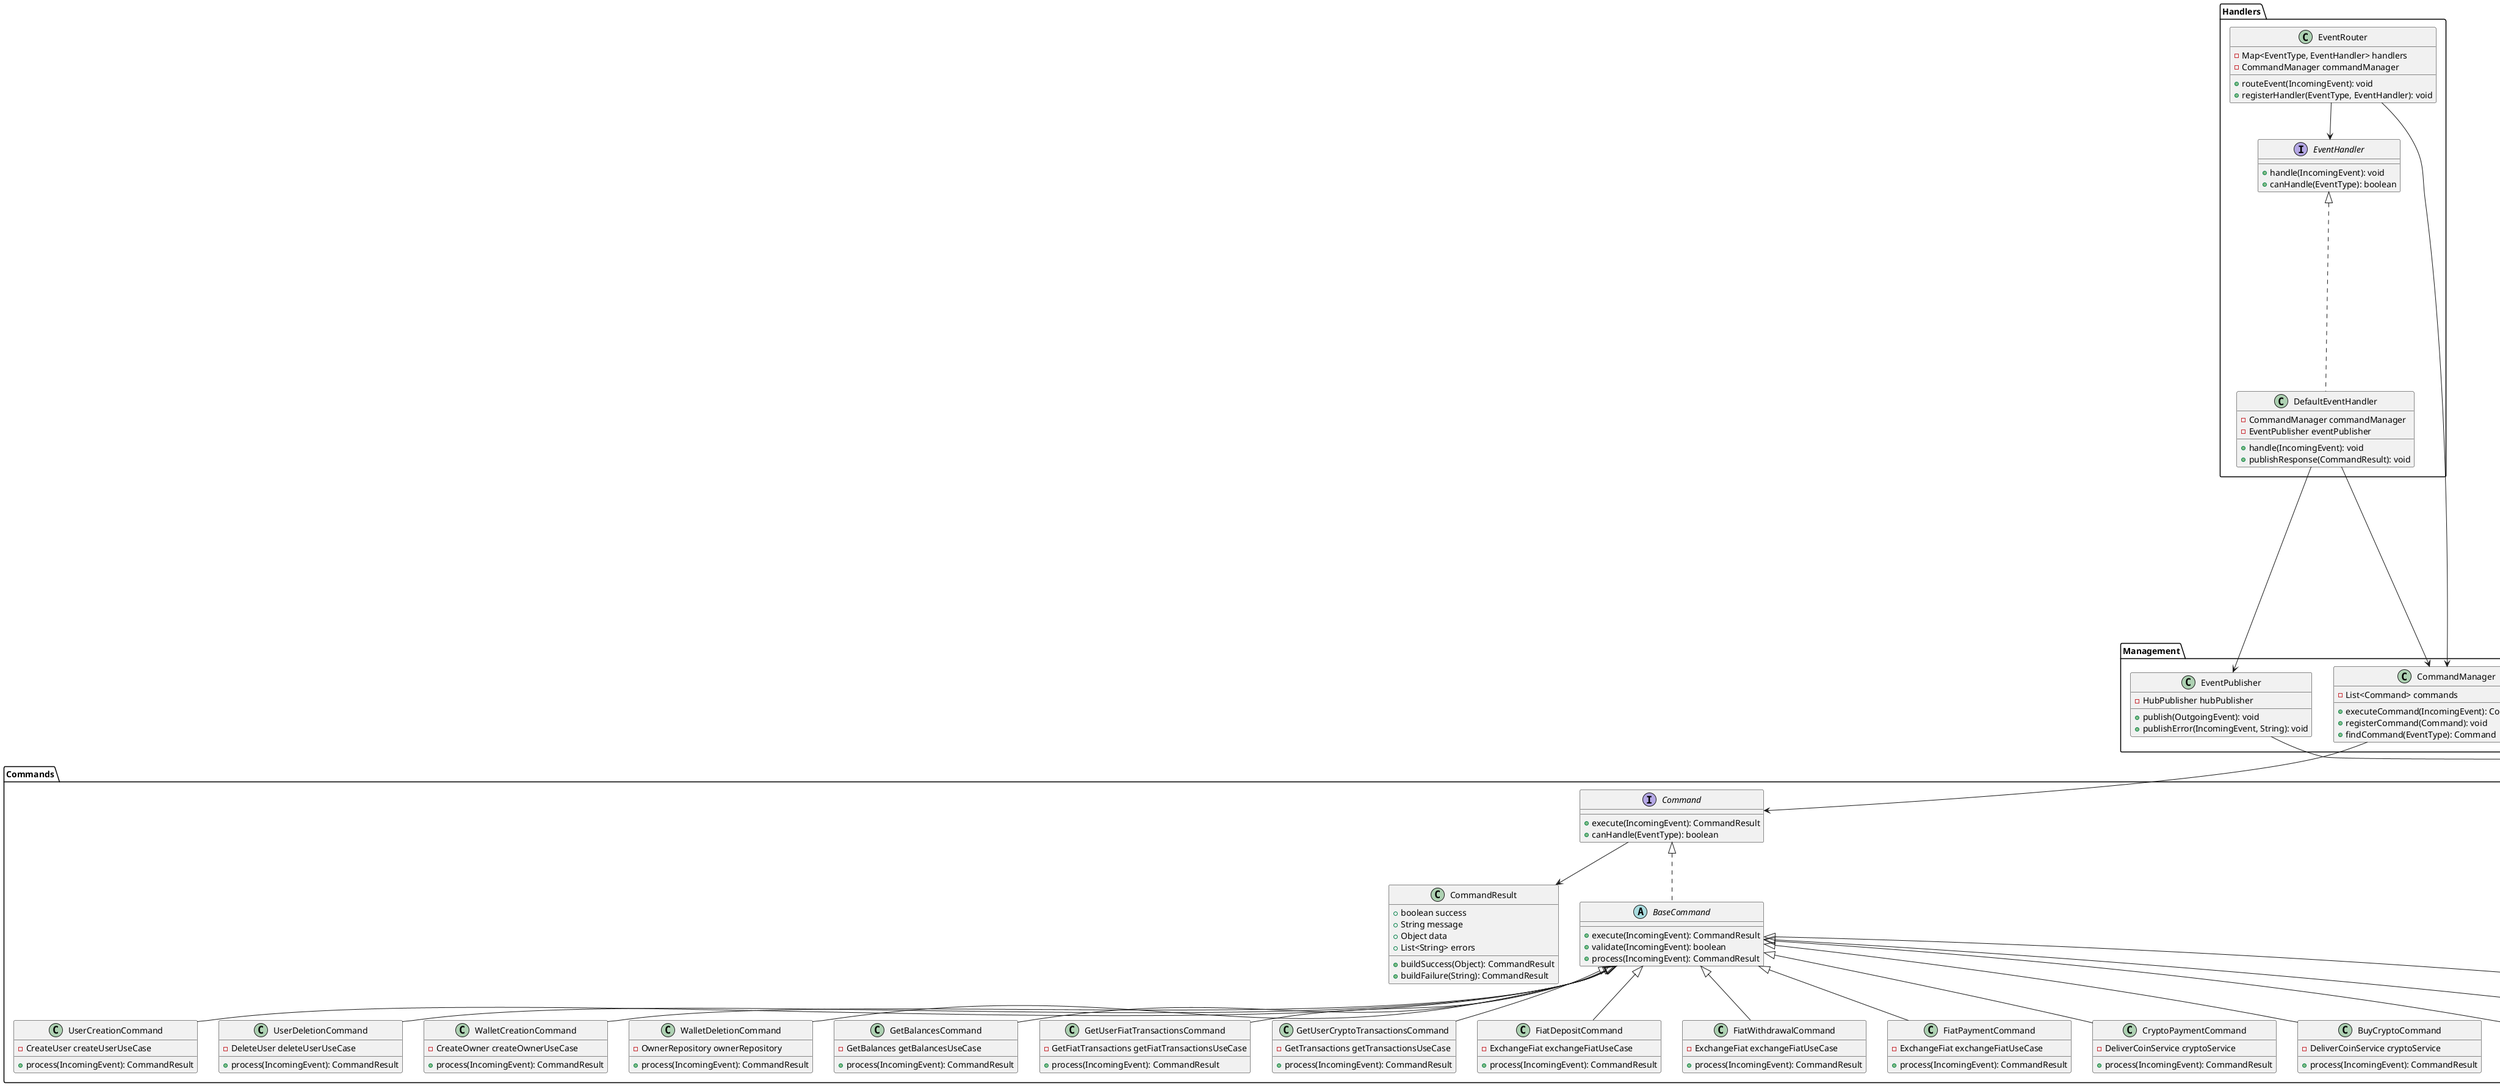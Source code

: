 @startuml Event-Driven Architecture Class Diagram

!define RECTANGLE class

package "Events" {
    abstract class Event {
        +String topic
        +Map<String, Object> data
        +Instant timestamp
    }
    
    class IncomingEvent {
        +String source
        +String correlationId
    }
    
    class OutgoingEvent {
        +String destination
        +EventStatus status
        +String errorMessage
    }
    
    enum EventType {
        USER_CREATION_REQUEST("user.creation.request")
        USER_DELETION_REQUEST("user.deletion.request")
        WALLET_CREATION_REQUEST("wallet.creation.request")
        WALLET_DELETION_REQUEST("wallet.deletion.request")
        GET_BALANCES_REQUEST("get.balances.request")
        GET_USER_FIAT_TRANSACTIONS_REQUEST("get.user.fiat.transactions.request")
        GET_USER_CRYPTO_TRANSACTIONS_REQUEST("get.user.crypto.transactions.request")
        FIAT_DEPOSIT_REQUEST("fiat.deposit.request")
        FIAT_WITHDRAWAL_REQUEST("fiat.withdrawal.request")
        FIAT_PAYMENT_REQUEST("fiat.payment.request")
        CRYPTO_PAYMENT_REQUEST("crypto.payment.request")
        BUY_CRYPTO_REQUEST("buy.crypto.request")
        SELL_CRYPTO_REQUEST("sell.crypto.request")
        GET_ALL_FIAT_TRANSACTIONS_REQUEST("get.all.fiat.transactions.request")
        GET_ALL_CRYPTO_TRANSACTIONS_REQUEST("get.all.crypto.transactions.request")
        
        USER_CREATION_RESPONSE("user.creation.response")
        USER_DELETION_RESPONSE("user.deletion.response")
        WALLET_CREATION_RESPONSE("wallet.creation.response")
        WALLET_DELETION_RESPONSE("wallet.deletion.response")
        GET_BALANCES_RESPONSE("get.balances.response")
        GET_USER_FIAT_TRANSACTIONS_RESPONSE("get.user.fiat.transactions.response")
        GET_USER_CRYPTO_TRANSACTIONS_RESPONSE("get.user.crypto.transactions.response")
        FIAT_DEPOSIT_RESPONSE("fiat.deposit.response")
        FIAT_WITHDRAWAL_RESPONSE("fiat.withdrawal.response")
        FIAT_PAYMENT_RESPONSE("fiat.payment.response")
        CRYPTO_PAYMENT_RESPONSE("crypto.payment.response")
        BUY_CRYPTO_RESPONSE("buy.crypto.response")
        SELL_CRYPTO_RESPONSE("sell.crypto.response")
        GET_ALL_FIAT_TRANSACTIONS_RESPONSE("get.all.fiat.transactions.response")
        GET_ALL_CRYPTO_TRANSACTIONS_RESPONSE("get.all.crypto.transactions.response")
        ERROR_RESPONSE("error.response")
    }
    
    enum EventStatus {
        SUCCESS
        FAILURE
        PENDING
    }
}

package "Commands" {
    interface Command {
        +execute(IncomingEvent): CommandResult
        +canHandle(EventType): boolean
    }
    
    class CommandResult {
        +boolean success
        +String message
        +Object data
        +List<String> errors
        +buildSuccess(Object): CommandResult
        +buildFailure(String): CommandResult
    }
    
    abstract class BaseCommand {
        +execute(IncomingEvent): CommandResult
        +validate(IncomingEvent): boolean
        +process(IncomingEvent): CommandResult
    }
    
    class UserCreationCommand {
        -CreateUser createUserUseCase
        +process(IncomingEvent): CommandResult
    }
    
    class UserDeletionCommand {
        -DeleteUser deleteUserUseCase
        +process(IncomingEvent): CommandResult
    }
    
    class WalletCreationCommand {
        -CreateOwner createOwnerUseCase
        +process(IncomingEvent): CommandResult
    }
    
    class WalletDeletionCommand {
        -OwnerRepository ownerRepository
        +process(IncomingEvent): CommandResult
    }
    
    class GetBalancesCommand {
        -GetBalances getBalancesUseCase
        +process(IncomingEvent): CommandResult
    }
    
    class GetUserFiatTransactionsCommand {
        -GetFiatTransactions getFiatTransactionsUseCase
        +process(IncomingEvent): CommandResult
    }
    
    class GetUserCryptoTransactionsCommand {
        -GetTransactions getTransactionsUseCase
        +process(IncomingEvent): CommandResult
    }
    
    class FiatDepositCommand {
        -ExchangeFiat exchangeFiatUseCase
        +process(IncomingEvent): CommandResult
    }
    
    class FiatWithdrawalCommand {
        -ExchangeFiat exchangeFiatUseCase
        +process(IncomingEvent): CommandResult
    }
    
    class FiatPaymentCommand {
        -ExchangeFiat exchangeFiatUseCase
        +process(IncomingEvent): CommandResult
    }
    
    class CryptoPaymentCommand {
        -DeliverCoinService cryptoService
        +process(IncomingEvent): CommandResult
    }
    
    class BuyCryptoCommand {
        -DeliverCoinService cryptoService
        +process(IncomingEvent): CommandResult
    }
    
    class SellCryptoCommand {
        -DeliverCoinService cryptoService
        +process(IncomingEvent): CommandResult
    }
    
    class GetAllFiatTransactionsCommand {
        -GetOwnerFiatTransactions getOwnerFiatTransactionsUseCase
        +process(IncomingEvent): CommandResult
    }
    
    class GetAllCryptoTransactionsCommand {
        -GetOwnerTransactions getOwnerTransactionsUseCase
        +process(IncomingEvent): CommandResult
    }
}

package "Handlers" {
    interface EventHandler {
        +handle(IncomingEvent): void
        +canHandle(EventType): boolean
    }
    
    class EventRouter {
        -Map<EventType, EventHandler> handlers
        -CommandManager commandManager
        +routeEvent(IncomingEvent): void
        +registerHandler(EventType, EventHandler): void
    }
    
    class DefaultEventHandler {
        -CommandManager commandManager
        -EventPublisher eventPublisher
        +handle(IncomingEvent): void
        +publishResponse(CommandResult): void
    }
}

package "Management" {
    class CommandManager {
        -List<Command> commands
        +executeCommand(IncomingEvent): CommandResult
        +registerCommand(Command): void
        +findCommand(EventType): Command
    }
    
    class EventPublisher {
        -HubPublisher hubPublisher
        +publish(OutgoingEvent): void
        +publishError(IncomingEvent, String): void
    }
}

' Relationships
Event <|-- IncomingEvent
Event <|-- OutgoingEvent
EventType --> Event
EventStatus --> OutgoingEvent

Command <|.. BaseCommand
BaseCommand <|-- UserCreationCommand
BaseCommand <|-- UserDeletionCommand
BaseCommand <|-- WalletCreationCommand
BaseCommand <|-- WalletDeletionCommand
BaseCommand <|-- GetBalancesCommand
BaseCommand <|-- GetUserFiatTransactionsCommand
BaseCommand <|-- GetUserCryptoTransactionsCommand
BaseCommand <|-- FiatDepositCommand
BaseCommand <|-- FiatWithdrawalCommand
BaseCommand <|-- FiatPaymentCommand
BaseCommand <|-- CryptoPaymentCommand
BaseCommand <|-- BuyCryptoCommand
BaseCommand <|-- SellCryptoCommand
BaseCommand <|-- GetAllFiatTransactionsCommand
BaseCommand <|-- GetAllCryptoTransactionsCommand
Command --> CommandResult

EventHandler <|.. DefaultEventHandler
EventRouter --> EventHandler
EventRouter --> CommandManager
DefaultEventHandler --> CommandManager
DefaultEventHandler --> EventPublisher

CommandManager --> Command
EventPublisher --> OutgoingEvent

@enduml 